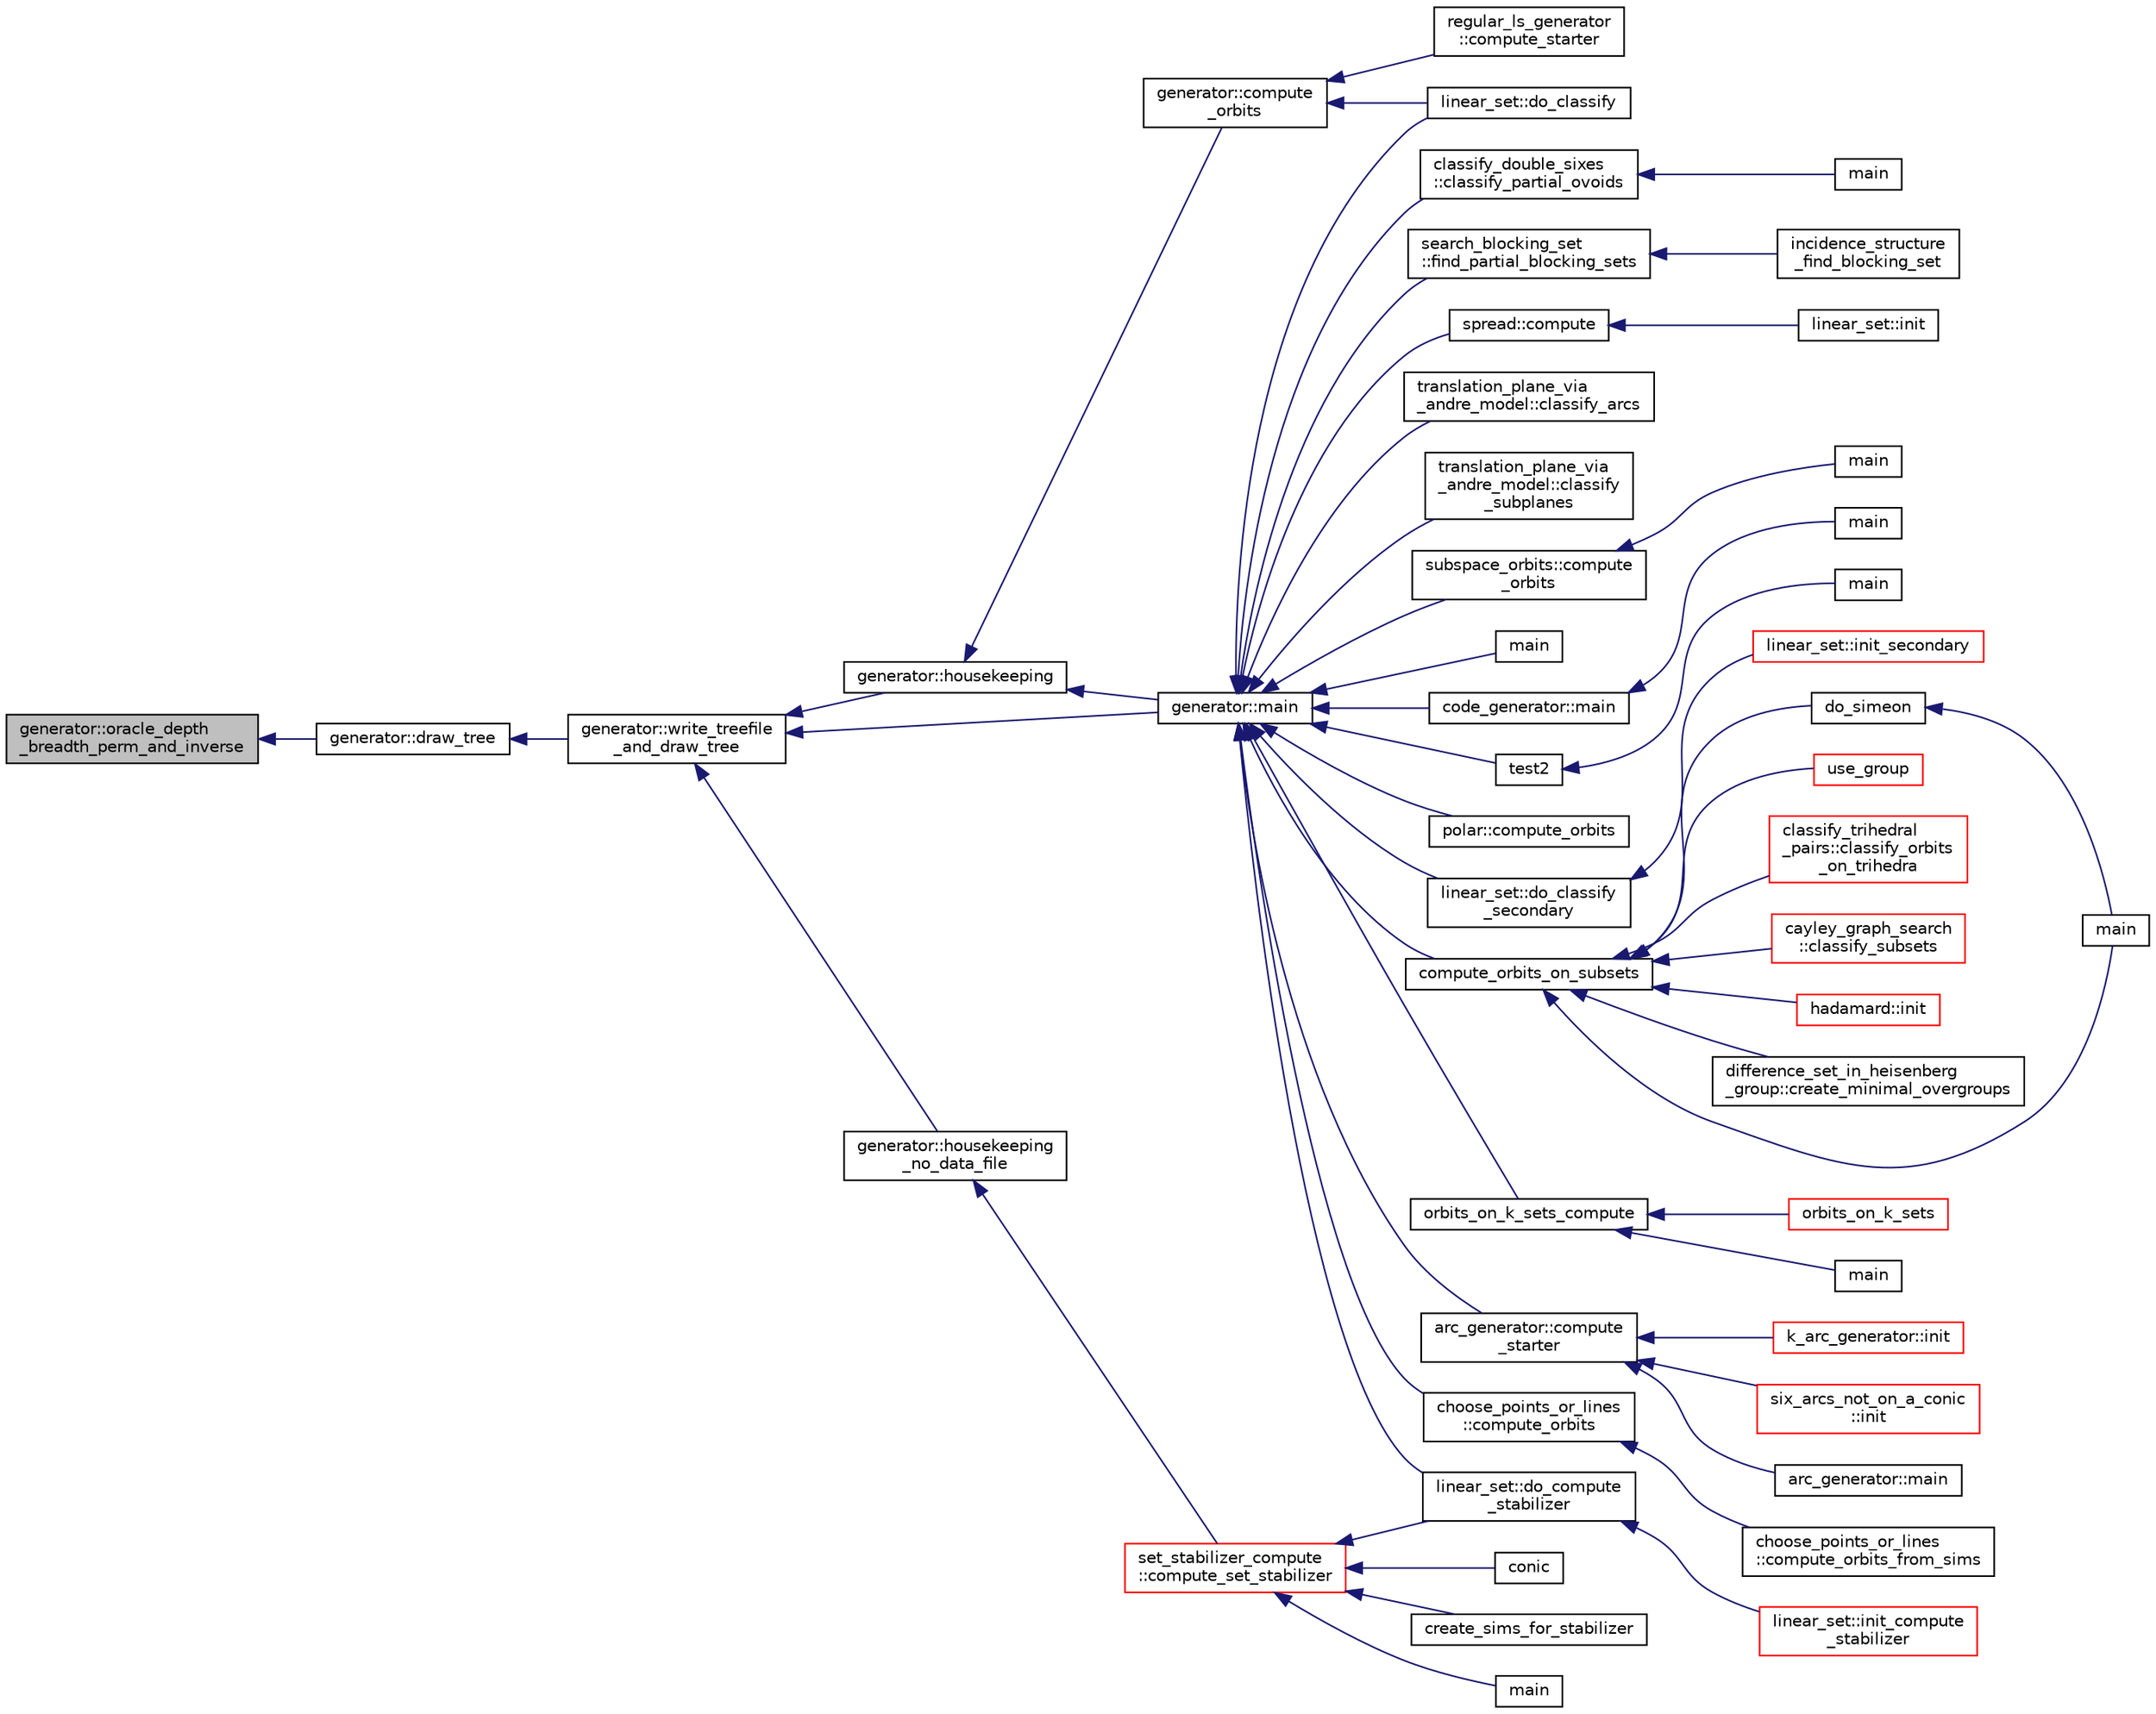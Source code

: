 digraph "generator::oracle_depth_breadth_perm_and_inverse"
{
  edge [fontname="Helvetica",fontsize="10",labelfontname="Helvetica",labelfontsize="10"];
  node [fontname="Helvetica",fontsize="10",shape=record];
  rankdir="LR";
  Node14270 [label="generator::oracle_depth\l_breadth_perm_and_inverse",height=0.2,width=0.4,color="black", fillcolor="grey75", style="filled", fontcolor="black"];
  Node14270 -> Node14271 [dir="back",color="midnightblue",fontsize="10",style="solid",fontname="Helvetica"];
  Node14271 [label="generator::draw_tree",height=0.2,width=0.4,color="black", fillcolor="white", style="filled",URL="$d7/d73/classgenerator.html#ae3d68e3de8f4a5decdaef2d8008cd4a6"];
  Node14271 -> Node14272 [dir="back",color="midnightblue",fontsize="10",style="solid",fontname="Helvetica"];
  Node14272 [label="generator::write_treefile\l_and_draw_tree",height=0.2,width=0.4,color="black", fillcolor="white", style="filled",URL="$d7/d73/classgenerator.html#a70c78f45dba413014287e8cde2f7d6b5"];
  Node14272 -> Node14273 [dir="back",color="midnightblue",fontsize="10",style="solid",fontname="Helvetica"];
  Node14273 [label="generator::main",height=0.2,width=0.4,color="black", fillcolor="white", style="filled",URL="$d7/d73/classgenerator.html#a01abff8e9f231bf0d82e2e8e0061f242"];
  Node14273 -> Node14274 [dir="back",color="midnightblue",fontsize="10",style="solid",fontname="Helvetica"];
  Node14274 [label="main",height=0.2,width=0.4,color="black", fillcolor="white", style="filled",URL="$d2/d11/codes_8h.html#a217dbf8b442f20279ea00b898af96f52"];
  Node14273 -> Node14275 [dir="back",color="midnightblue",fontsize="10",style="solid",fontname="Helvetica"];
  Node14275 [label="code_generator::main",height=0.2,width=0.4,color="black", fillcolor="white", style="filled",URL="$db/d37/classcode__generator.html#ab3cf3a306e4032c2b471ac95321c599f"];
  Node14275 -> Node14276 [dir="back",color="midnightblue",fontsize="10",style="solid",fontname="Helvetica"];
  Node14276 [label="main",height=0.2,width=0.4,color="black", fillcolor="white", style="filled",URL="$d4/d4f/codes_8_c.html#a217dbf8b442f20279ea00b898af96f52"];
  Node14273 -> Node14277 [dir="back",color="midnightblue",fontsize="10",style="solid",fontname="Helvetica"];
  Node14277 [label="test2",height=0.2,width=0.4,color="black", fillcolor="white", style="filled",URL="$d9/db0/factor__space_8_c.html#a39d73a812e5fd8f1bc111e948368cb10"];
  Node14277 -> Node14278 [dir="back",color="midnightblue",fontsize="10",style="solid",fontname="Helvetica"];
  Node14278 [label="main",height=0.2,width=0.4,color="black", fillcolor="white", style="filled",URL="$d9/db0/factor__space_8_c.html#a3c04138a5bfe5d72780bb7e82a18e627"];
  Node14273 -> Node14279 [dir="back",color="midnightblue",fontsize="10",style="solid",fontname="Helvetica"];
  Node14279 [label="polar::compute_orbits",height=0.2,width=0.4,color="black", fillcolor="white", style="filled",URL="$da/d1c/classpolar.html#ac4c3c4f95d14c74ff4a3ec3f3479a1da"];
  Node14273 -> Node14280 [dir="back",color="midnightblue",fontsize="10",style="solid",fontname="Helvetica"];
  Node14280 [label="linear_set::do_classify",height=0.2,width=0.4,color="black", fillcolor="white", style="filled",URL="$dd/d86/classlinear__set.html#a3eb2dbce7fa8b71901dfc12f288ddd0c"];
  Node14273 -> Node14281 [dir="back",color="midnightblue",fontsize="10",style="solid",fontname="Helvetica"];
  Node14281 [label="linear_set::do_classify\l_secondary",height=0.2,width=0.4,color="black", fillcolor="white", style="filled",URL="$dd/d86/classlinear__set.html#a47eb7f9995f3343abd3bdfbf9a9a9162"];
  Node14281 -> Node14282 [dir="back",color="midnightblue",fontsize="10",style="solid",fontname="Helvetica"];
  Node14282 [label="linear_set::init_secondary",height=0.2,width=0.4,color="red", fillcolor="white", style="filled",URL="$dd/d86/classlinear__set.html#a7bf8cd7805559b5762921687a7c1ed97"];
  Node14273 -> Node14284 [dir="back",color="midnightblue",fontsize="10",style="solid",fontname="Helvetica"];
  Node14284 [label="linear_set::do_compute\l_stabilizer",height=0.2,width=0.4,color="black", fillcolor="white", style="filled",URL="$dd/d86/classlinear__set.html#ae8f58ded28fb5370f4459cca42b7463b"];
  Node14284 -> Node14285 [dir="back",color="midnightblue",fontsize="10",style="solid",fontname="Helvetica"];
  Node14285 [label="linear_set::init_compute\l_stabilizer",height=0.2,width=0.4,color="red", fillcolor="white", style="filled",URL="$dd/d86/classlinear__set.html#a0cc3eaec1896fdc977b62e94623b055b"];
  Node14273 -> Node14287 [dir="back",color="midnightblue",fontsize="10",style="solid",fontname="Helvetica"];
  Node14287 [label="compute_orbits_on_subsets",height=0.2,width=0.4,color="black", fillcolor="white", style="filled",URL="$d3/d35/snakes__and__ladders__global_8_c.html#af33697aede0480110b1227f727252637"];
  Node14287 -> Node14288 [dir="back",color="midnightblue",fontsize="10",style="solid",fontname="Helvetica"];
  Node14288 [label="cayley_graph_search\l::classify_subsets",height=0.2,width=0.4,color="red", fillcolor="white", style="filled",URL="$de/dae/classcayley__graph__search.html#a4cf8a90752e018a281481ac80ad52c4b"];
  Node14287 -> Node14291 [dir="back",color="midnightblue",fontsize="10",style="solid",fontname="Helvetica"];
  Node14291 [label="hadamard::init",height=0.2,width=0.4,color="red", fillcolor="white", style="filled",URL="$d7/dbb/classhadamard.html#a16af359850b8bdd0d2a73e260d496c33"];
  Node14287 -> Node14293 [dir="back",color="midnightblue",fontsize="10",style="solid",fontname="Helvetica"];
  Node14293 [label="difference_set_in_heisenberg\l_group::create_minimal_overgroups",height=0.2,width=0.4,color="black", fillcolor="white", style="filled",URL="$de/d8a/classdifference__set__in__heisenberg__group.html#a9bde5ad5da3ebaebf98fbfd3e8110b79"];
  Node14287 -> Node14294 [dir="back",color="midnightblue",fontsize="10",style="solid",fontname="Helvetica"];
  Node14294 [label="main",height=0.2,width=0.4,color="black", fillcolor="white", style="filled",URL="$d5/d13/simeon_8_c.html#ae66f6b31b5ad750f1fe042a706a4e3d4"];
  Node14287 -> Node14295 [dir="back",color="midnightblue",fontsize="10",style="solid",fontname="Helvetica"];
  Node14295 [label="do_simeon",height=0.2,width=0.4,color="black", fillcolor="white", style="filled",URL="$d5/d13/simeon_8_c.html#a36cf3f9cb484fa44da7a7dfcbe9385d0"];
  Node14295 -> Node14294 [dir="back",color="midnightblue",fontsize="10",style="solid",fontname="Helvetica"];
  Node14287 -> Node14296 [dir="back",color="midnightblue",fontsize="10",style="solid",fontname="Helvetica"];
  Node14296 [label="use_group",height=0.2,width=0.4,color="red", fillcolor="white", style="filled",URL="$d9/d9f/all__cliques_8_c.html#aba62531e97173264c39afe2c7857af31"];
  Node14287 -> Node14298 [dir="back",color="midnightblue",fontsize="10",style="solid",fontname="Helvetica"];
  Node14298 [label="classify_trihedral\l_pairs::classify_orbits\l_on_trihedra",height=0.2,width=0.4,color="red", fillcolor="white", style="filled",URL="$d1/d21/classclassify__trihedral__pairs.html#a99625621bfba4bb65b3d60304b306539"];
  Node14273 -> Node14305 [dir="back",color="midnightblue",fontsize="10",style="solid",fontname="Helvetica"];
  Node14305 [label="orbits_on_k_sets_compute",height=0.2,width=0.4,color="black", fillcolor="white", style="filled",URL="$d3/d35/snakes__and__ladders__global_8_c.html#a96743526b15703539d544499276aaa71"];
  Node14305 -> Node14306 [dir="back",color="midnightblue",fontsize="10",style="solid",fontname="Helvetica"];
  Node14306 [label="main",height=0.2,width=0.4,color="black", fillcolor="white", style="filled",URL="$d9/d5f/example__fano__plane_8_c.html#ae66f6b31b5ad750f1fe042a706a4e3d4"];
  Node14305 -> Node14307 [dir="back",color="midnightblue",fontsize="10",style="solid",fontname="Helvetica"];
  Node14307 [label="orbits_on_k_sets",height=0.2,width=0.4,color="red", fillcolor="white", style="filled",URL="$d3/d35/snakes__and__ladders__global_8_c.html#afe3d79116aa8b4d1a93d444a3a979b6e"];
  Node14273 -> Node14316 [dir="back",color="midnightblue",fontsize="10",style="solid",fontname="Helvetica"];
  Node14316 [label="arc_generator::compute\l_starter",height=0.2,width=0.4,color="black", fillcolor="white", style="filled",URL="$d4/d21/classarc__generator.html#aad1dcec3a1c302e743d574bd1ac857d9"];
  Node14316 -> Node14315 [dir="back",color="midnightblue",fontsize="10",style="solid",fontname="Helvetica"];
  Node14315 [label="arc_generator::main",height=0.2,width=0.4,color="black", fillcolor="white", style="filled",URL="$d4/d21/classarc__generator.html#ad80140b51b165dad1fe6ab232be7829a"];
  Node14316 -> Node14317 [dir="back",color="midnightblue",fontsize="10",style="solid",fontname="Helvetica"];
  Node14317 [label="k_arc_generator::init",height=0.2,width=0.4,color="red", fillcolor="white", style="filled",URL="$d6/dd8/classk__arc__generator.html#a6036d9f52ede9f8ca681505626b5361d"];
  Node14316 -> Node14319 [dir="back",color="midnightblue",fontsize="10",style="solid",fontname="Helvetica"];
  Node14319 [label="six_arcs_not_on_a_conic\l::init",height=0.2,width=0.4,color="red", fillcolor="white", style="filled",URL="$d8/de6/classsix__arcs__not__on__a__conic.html#a7a4d5cf8a098488729934cfa8a70944a"];
  Node14273 -> Node14321 [dir="back",color="midnightblue",fontsize="10",style="solid",fontname="Helvetica"];
  Node14321 [label="choose_points_or_lines\l::compute_orbits",height=0.2,width=0.4,color="black", fillcolor="white", style="filled",URL="$d6/d75/classchoose__points__or__lines.html#adc353e2d41dc8a39563322c8cdd85f61"];
  Node14321 -> Node14322 [dir="back",color="midnightblue",fontsize="10",style="solid",fontname="Helvetica"];
  Node14322 [label="choose_points_or_lines\l::compute_orbits_from_sims",height=0.2,width=0.4,color="black", fillcolor="white", style="filled",URL="$d6/d75/classchoose__points__or__lines.html#a4fcac2dadf459d7c75187a00a4bd64aa"];
  Node14273 -> Node14323 [dir="back",color="midnightblue",fontsize="10",style="solid",fontname="Helvetica"];
  Node14323 [label="classify_double_sixes\l::classify_partial_ovoids",height=0.2,width=0.4,color="black", fillcolor="white", style="filled",URL="$dd/d23/classclassify__double__sixes.html#a2253fca143a0e8a3e39655eb05668ae9"];
  Node14323 -> Node14324 [dir="back",color="midnightblue",fontsize="10",style="solid",fontname="Helvetica"];
  Node14324 [label="main",height=0.2,width=0.4,color="black", fillcolor="white", style="filled",URL="$df/df8/surface__classify_8_c.html#a217dbf8b442f20279ea00b898af96f52"];
  Node14273 -> Node14325 [dir="back",color="midnightblue",fontsize="10",style="solid",fontname="Helvetica"];
  Node14325 [label="search_blocking_set\l::find_partial_blocking_sets",height=0.2,width=0.4,color="black", fillcolor="white", style="filled",URL="$dc/d36/classsearch__blocking__set.html#ad3fdb3d356db75a02c406bc9d4e9e9b6"];
  Node14325 -> Node14326 [dir="back",color="midnightblue",fontsize="10",style="solid",fontname="Helvetica"];
  Node14326 [label="incidence_structure\l_find_blocking_set",height=0.2,width=0.4,color="black", fillcolor="white", style="filled",URL="$df/d74/tl__geometry_8h.html#a8e3d42d0018f8a804b9686b1c4951186"];
  Node14273 -> Node14327 [dir="back",color="midnightblue",fontsize="10",style="solid",fontname="Helvetica"];
  Node14327 [label="spread::compute",height=0.2,width=0.4,color="black", fillcolor="white", style="filled",URL="$da/dc1/classspread.html#a9674466d3e03b8dad79882299c638a21"];
  Node14327 -> Node14328 [dir="back",color="midnightblue",fontsize="10",style="solid",fontname="Helvetica"];
  Node14328 [label="linear_set::init",height=0.2,width=0.4,color="black", fillcolor="white", style="filled",URL="$dd/d86/classlinear__set.html#a7ab24e84423749047d5465cb15505475"];
  Node14273 -> Node14329 [dir="back",color="midnightblue",fontsize="10",style="solid",fontname="Helvetica"];
  Node14329 [label="translation_plane_via\l_andre_model::classify_arcs",height=0.2,width=0.4,color="black", fillcolor="white", style="filled",URL="$d1/dcc/classtranslation__plane__via__andre__model.html#ac8f002e812a8b152d41e806688601c5e"];
  Node14273 -> Node14330 [dir="back",color="midnightblue",fontsize="10",style="solid",fontname="Helvetica"];
  Node14330 [label="translation_plane_via\l_andre_model::classify\l_subplanes",height=0.2,width=0.4,color="black", fillcolor="white", style="filled",URL="$d1/dcc/classtranslation__plane__via__andre__model.html#a794fefa95f0a7f7b887133375988ee55"];
  Node14273 -> Node14331 [dir="back",color="midnightblue",fontsize="10",style="solid",fontname="Helvetica"];
  Node14331 [label="subspace_orbits::compute\l_orbits",height=0.2,width=0.4,color="black", fillcolor="white", style="filled",URL="$d2/d9f/classsubspace__orbits.html#a2778f8d49cde1675de1ef6acfe180b63"];
  Node14331 -> Node14332 [dir="back",color="midnightblue",fontsize="10",style="solid",fontname="Helvetica"];
  Node14332 [label="main",height=0.2,width=0.4,color="black", fillcolor="white", style="filled",URL="$da/dd5/subspace__orbits__main_8_c.html#a217dbf8b442f20279ea00b898af96f52"];
  Node14272 -> Node14333 [dir="back",color="midnightblue",fontsize="10",style="solid",fontname="Helvetica"];
  Node14333 [label="generator::housekeeping",height=0.2,width=0.4,color="black", fillcolor="white", style="filled",URL="$d7/d73/classgenerator.html#aaf2bd92e8f74eb9fbc3244a6dde6f78c"];
  Node14333 -> Node14334 [dir="back",color="midnightblue",fontsize="10",style="solid",fontname="Helvetica"];
  Node14334 [label="generator::compute\l_orbits",height=0.2,width=0.4,color="black", fillcolor="white", style="filled",URL="$d7/d73/classgenerator.html#a23989bc20ecaaed39c4119c758367f40"];
  Node14334 -> Node14335 [dir="back",color="midnightblue",fontsize="10",style="solid",fontname="Helvetica"];
  Node14335 [label="regular_ls_generator\l::compute_starter",height=0.2,width=0.4,color="black", fillcolor="white", style="filled",URL="$d2/dd8/classregular__ls__generator.html#aa38907741058694a73194b02ceb4a53d"];
  Node14334 -> Node14280 [dir="back",color="midnightblue",fontsize="10",style="solid",fontname="Helvetica"];
  Node14333 -> Node14273 [dir="back",color="midnightblue",fontsize="10",style="solid",fontname="Helvetica"];
  Node14272 -> Node14336 [dir="back",color="midnightblue",fontsize="10",style="solid",fontname="Helvetica"];
  Node14336 [label="generator::housekeeping\l_no_data_file",height=0.2,width=0.4,color="black", fillcolor="white", style="filled",URL="$d7/d73/classgenerator.html#a6c09d8dc65abd5c79f3310e8293a56d8"];
  Node14336 -> Node14337 [dir="back",color="midnightblue",fontsize="10",style="solid",fontname="Helvetica"];
  Node14337 [label="set_stabilizer_compute\l::compute_set_stabilizer",height=0.2,width=0.4,color="red", fillcolor="white", style="filled",URL="$d8/dc6/classset__stabilizer__compute.html#ad4f92074322e98c7cd0ed5d4f8486b76"];
  Node14337 -> Node14338 [dir="back",color="midnightblue",fontsize="10",style="solid",fontname="Helvetica"];
  Node14338 [label="main",height=0.2,width=0.4,color="black", fillcolor="white", style="filled",URL="$db/d67/test__hyperoval_8_c.html#a3c04138a5bfe5d72780bb7e82a18e627"];
  Node14337 -> Node14339 [dir="back",color="midnightblue",fontsize="10",style="solid",fontname="Helvetica"];
  Node14339 [label="conic",height=0.2,width=0.4,color="black", fillcolor="white", style="filled",URL="$d4/de8/conic_8_c.html#a96def9474b981a9d5831a9b48d85d652"];
  Node14337 -> Node14284 [dir="back",color="midnightblue",fontsize="10",style="solid",fontname="Helvetica"];
  Node14337 -> Node14340 [dir="back",color="midnightblue",fontsize="10",style="solid",fontname="Helvetica"];
  Node14340 [label="create_sims_for_stabilizer",height=0.2,width=0.4,color="black", fillcolor="white", style="filled",URL="$d0/d76/tl__algebra__and__number__theory_8h.html#af2c67d225072549409be710ac3cd30f8"];
}
